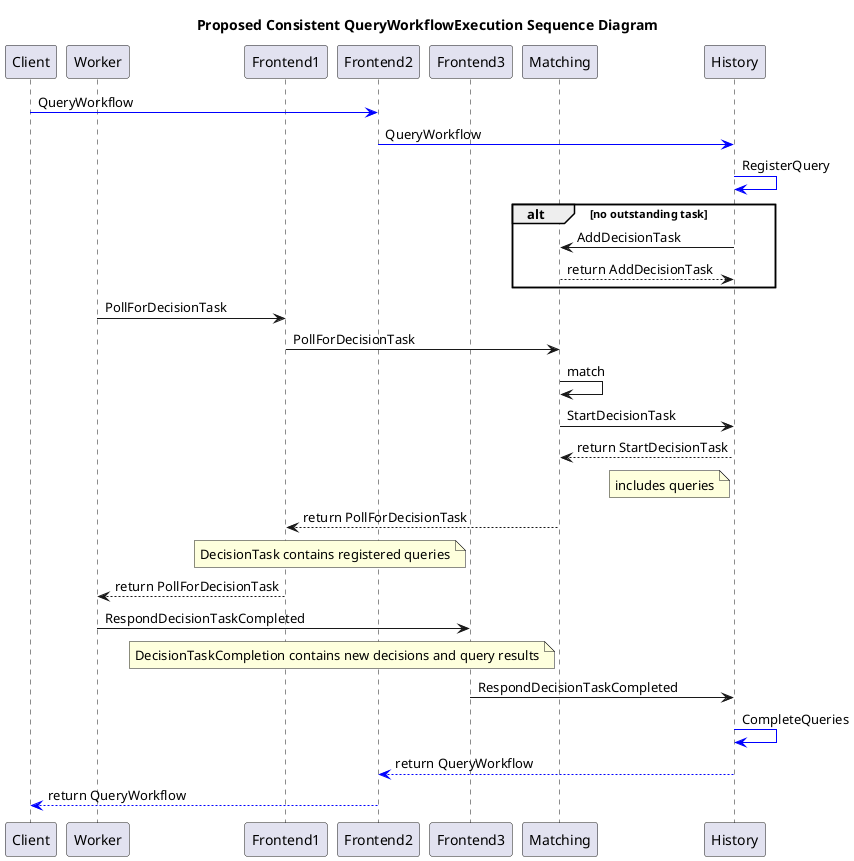 // Copyright (c) 2017 Uber Technologies, Inc.
//
// Permission is hereby granted, free of charge, to any person obtaining a copy
// of this software and associated documentation files (the "Software"), to deal
// in the Software without restriction, including without limitation the rights
// to use, copy, modify, merge, publish, distribute, sublicense, and/or sell
// copies of the Software, and to permit persons to whom the Software is
// furnished to do so, subject to the following conditions:
//
// The above copyright notice and this permission notice shall be included in
// all copies or substantial portions of the Software.
//
// THE SOFTWARE IS PROVIDED "AS IS", WITHOUT WARRANTY OF ANY KIND, EXPRESS OR
// IMPLIED, INCLUDING BUT NOT LIMITED TO THE WARRANTIES OF MERCHANTABILITY,
// FITNESS FOR A PARTICULAR PURPOSE AND NONINFRINGEMENT. IN NO EVENT SHALL THE
// AUTHORS OR COPYRIGHT HOLDERS BE LIABLE FOR ANY CLAIM, DAMAGES OR OTHER
// LIABILITY, WHETHER IN AN ACTION OF CONTRACT, TORT OR OTHERWISE, ARISING FROM,
// OUT OF OR IN CONNECTION WITH THE SOFTWARE OR THE USE OR OTHER DEALINGS IN
// THE SOFTWARE.

@startuml
       title Proposed Consistent QueryWorkflowExecution Sequence Diagram

       participant Client
       participant Worker
       participant Frontend1
       participant Frontend2
       participant Frontend3
       participant Matching

       Client -[#0000FF]> Frontend2: QueryWorkflow
       Frontend2 -[#0000FF]> History: QueryWorkflow
       History -[#0000FF]> History: RegisterQuery

alt no outstanding task
       History -> Matching: AddDecisionTask
       Matching --> History: return AddDecisionTask
end

       Worker -> Frontend1: PollForDecisionTask
       Frontend1 -> Matching: PollForDecisionTask
       Matching -> Matching: match
       Matching -> History: StartDecisionTask
       History --> Matching: return StartDecisionTask
       note left of History: includes queries



       Matching --> Frontend1: return PollForDecisionTask
       note left of Frontend3: DecisionTask contains registered queries
       Frontend1 --> Worker: return PollForDecisionTask
       Worker -> Frontend3: RespondDecisionTaskCompleted
       note left of Matching: DecisionTaskCompletion contains new decisions and query results

       Frontend3 -> History: RespondDecisionTaskCompleted

       History -[#0000FF]> History: CompleteQueries

       History -[#0000FF]-> Frontend2: return QueryWorkflow
       Frontend2 -[#0000FF]-> Client: return QueryWorkflow
@enduml